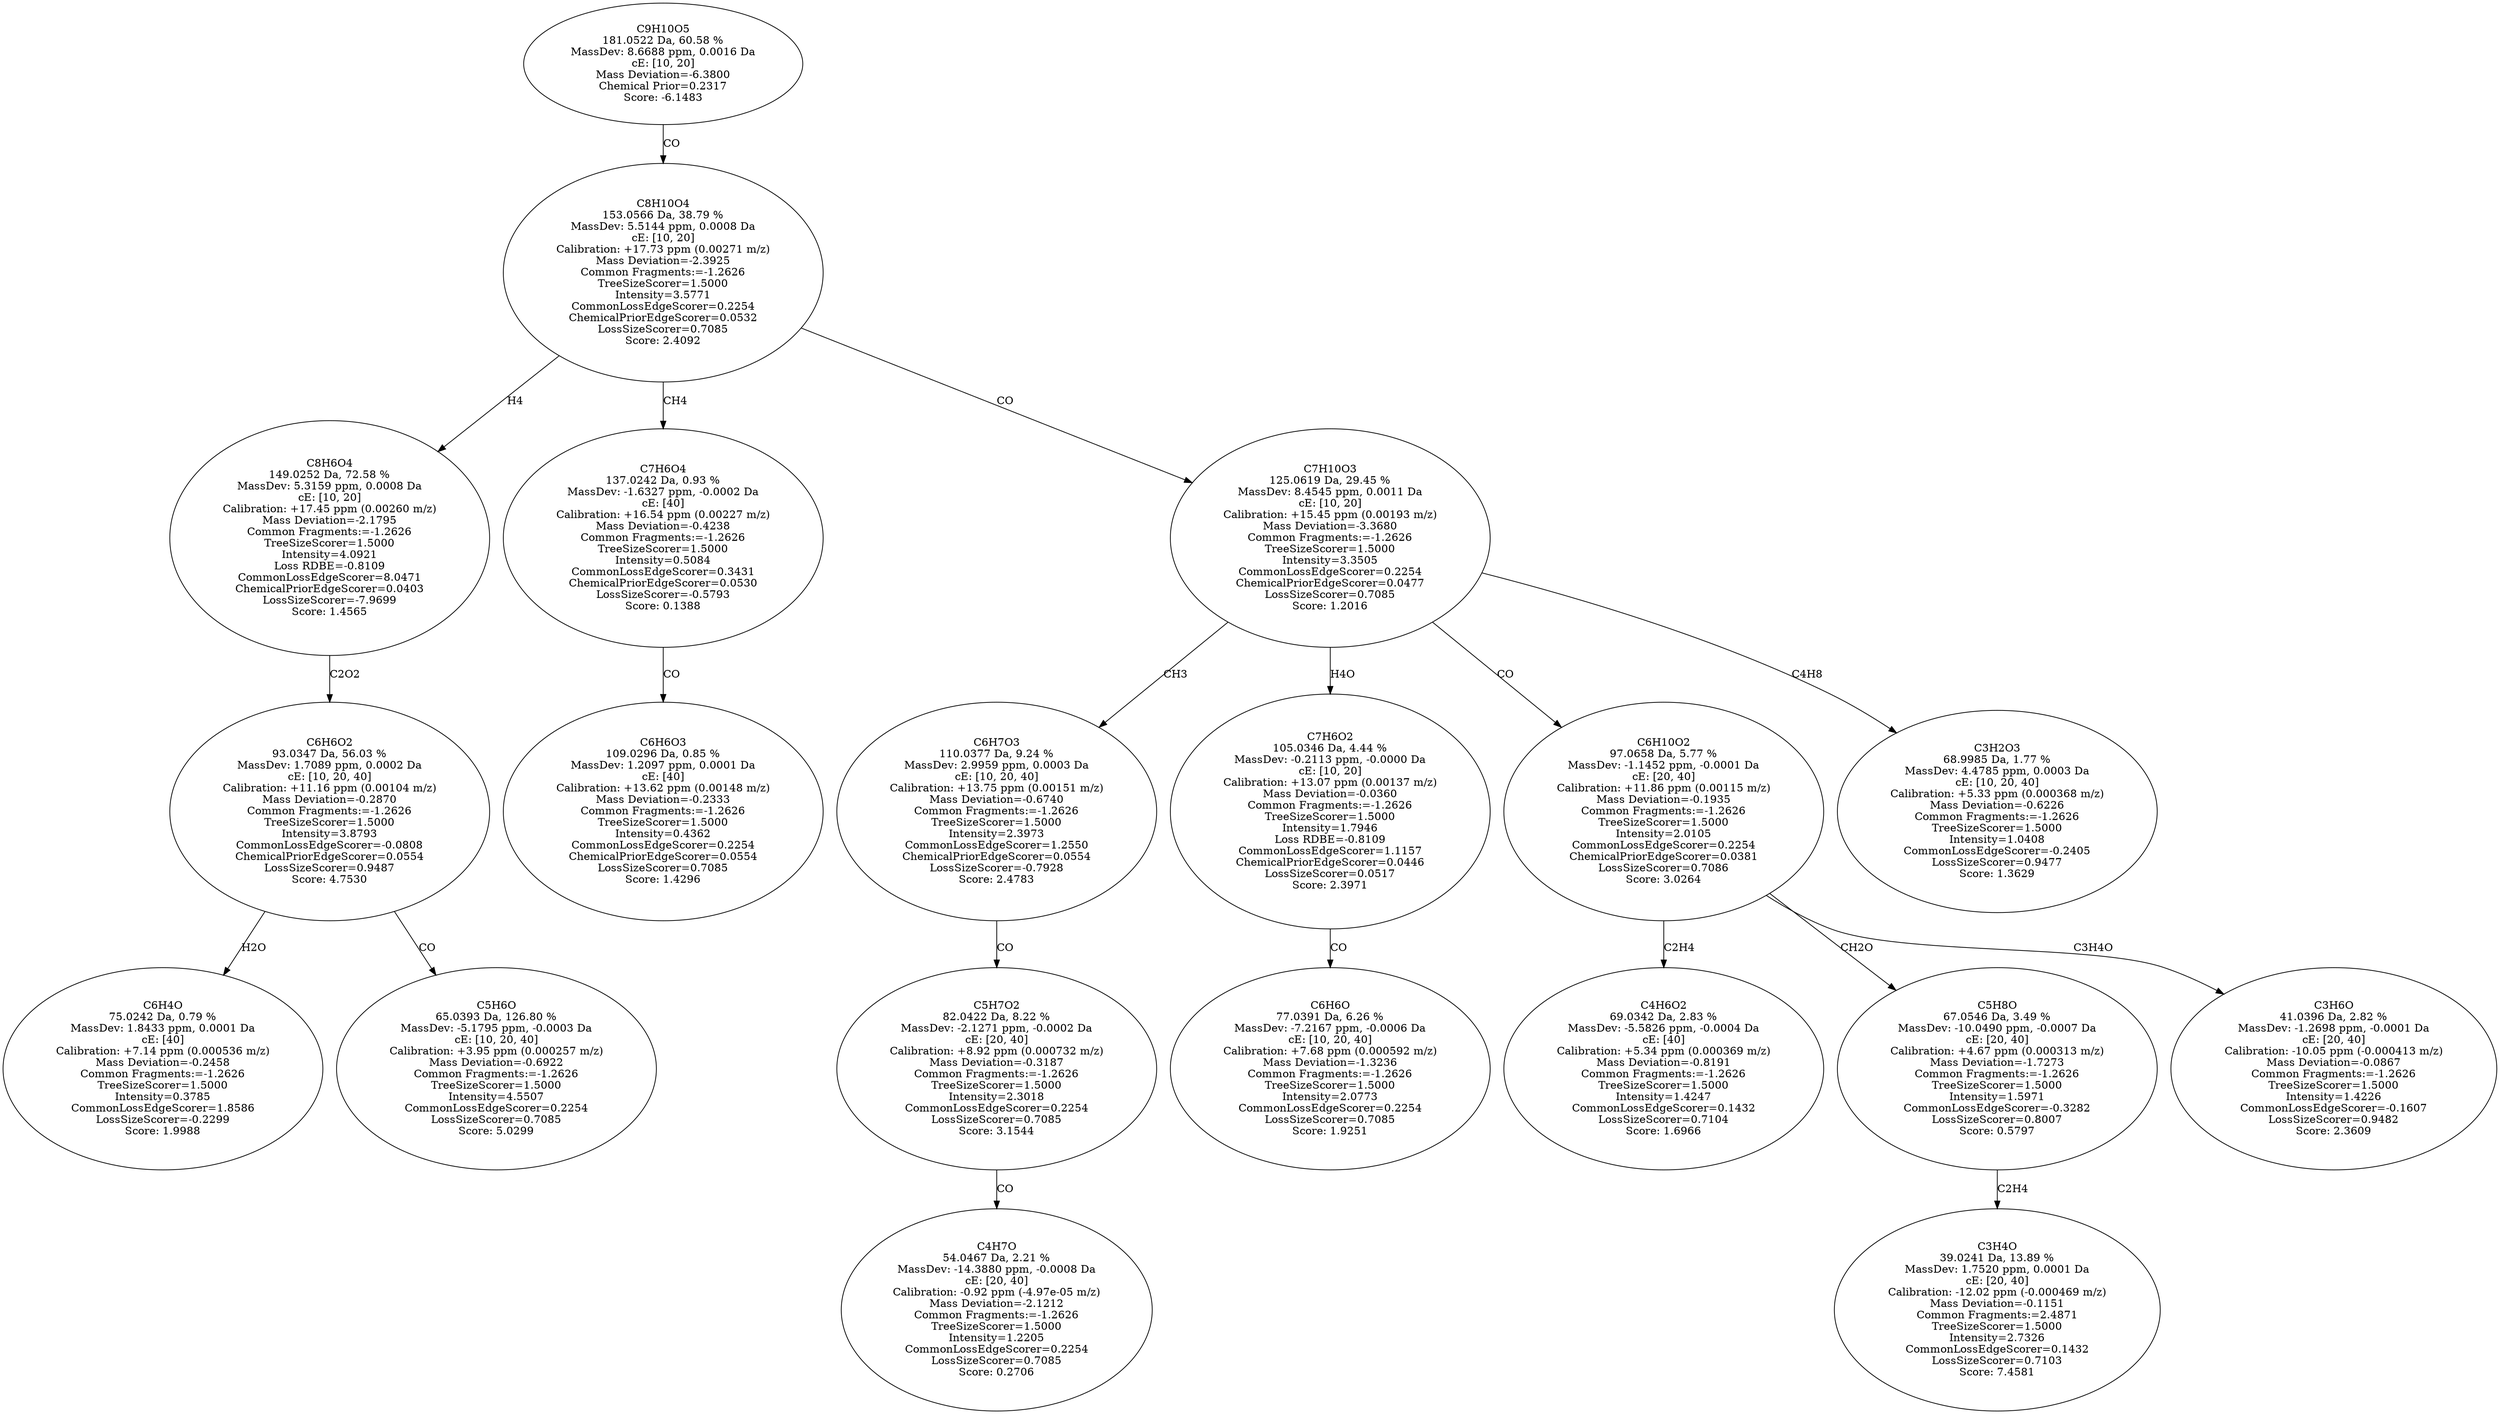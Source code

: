 strict digraph {
v1 [label="C6H4O\n75.0242 Da, 0.79 %\nMassDev: 1.8433 ppm, 0.0001 Da\ncE: [40]\nCalibration: +7.14 ppm (0.000536 m/z)\nMass Deviation=-0.2458\nCommon Fragments:=-1.2626\nTreeSizeScorer=1.5000\nIntensity=0.3785\nCommonLossEdgeScorer=1.8586\nLossSizeScorer=-0.2299\nScore: 1.9988"];
v2 [label="C5H6O\n65.0393 Da, 126.80 %\nMassDev: -5.1795 ppm, -0.0003 Da\ncE: [10, 20, 40]\nCalibration: +3.95 ppm (0.000257 m/z)\nMass Deviation=-0.6922\nCommon Fragments:=-1.2626\nTreeSizeScorer=1.5000\nIntensity=4.5507\nCommonLossEdgeScorer=0.2254\nLossSizeScorer=0.7085\nScore: 5.0299"];
v3 [label="C6H6O2\n93.0347 Da, 56.03 %\nMassDev: 1.7089 ppm, 0.0002 Da\ncE: [10, 20, 40]\nCalibration: +11.16 ppm (0.00104 m/z)\nMass Deviation=-0.2870\nCommon Fragments:=-1.2626\nTreeSizeScorer=1.5000\nIntensity=3.8793\nCommonLossEdgeScorer=-0.0808\nChemicalPriorEdgeScorer=0.0554\nLossSizeScorer=0.9487\nScore: 4.7530"];
v4 [label="C8H6O4\n149.0252 Da, 72.58 %\nMassDev: 5.3159 ppm, 0.0008 Da\ncE: [10, 20]\nCalibration: +17.45 ppm (0.00260 m/z)\nMass Deviation=-2.1795\nCommon Fragments:=-1.2626\nTreeSizeScorer=1.5000\nIntensity=4.0921\nLoss RDBE=-0.8109\nCommonLossEdgeScorer=8.0471\nChemicalPriorEdgeScorer=0.0403\nLossSizeScorer=-7.9699\nScore: 1.4565"];
v5 [label="C6H6O3\n109.0296 Da, 0.85 %\nMassDev: 1.2097 ppm, 0.0001 Da\ncE: [40]\nCalibration: +13.62 ppm (0.00148 m/z)\nMass Deviation=-0.2333\nCommon Fragments:=-1.2626\nTreeSizeScorer=1.5000\nIntensity=0.4362\nCommonLossEdgeScorer=0.2254\nChemicalPriorEdgeScorer=0.0554\nLossSizeScorer=0.7085\nScore: 1.4296"];
v6 [label="C7H6O4\n137.0242 Da, 0.93 %\nMassDev: -1.6327 ppm, -0.0002 Da\ncE: [40]\nCalibration: +16.54 ppm (0.00227 m/z)\nMass Deviation=-0.4238\nCommon Fragments:=-1.2626\nTreeSizeScorer=1.5000\nIntensity=0.5084\nCommonLossEdgeScorer=0.3431\nChemicalPriorEdgeScorer=0.0530\nLossSizeScorer=-0.5793\nScore: 0.1388"];
v7 [label="C4H7O\n54.0467 Da, 2.21 %\nMassDev: -14.3880 ppm, -0.0008 Da\ncE: [20, 40]\nCalibration: -0.92 ppm (-4.97e-05 m/z)\nMass Deviation=-2.1212\nCommon Fragments:=-1.2626\nTreeSizeScorer=1.5000\nIntensity=1.2205\nCommonLossEdgeScorer=0.2254\nLossSizeScorer=0.7085\nScore: 0.2706"];
v8 [label="C5H7O2\n82.0422 Da, 8.22 %\nMassDev: -2.1271 ppm, -0.0002 Da\ncE: [20, 40]\nCalibration: +8.92 ppm (0.000732 m/z)\nMass Deviation=-0.3187\nCommon Fragments:=-1.2626\nTreeSizeScorer=1.5000\nIntensity=2.3018\nCommonLossEdgeScorer=0.2254\nLossSizeScorer=0.7085\nScore: 3.1544"];
v9 [label="C6H7O3\n110.0377 Da, 9.24 %\nMassDev: 2.9959 ppm, 0.0003 Da\ncE: [10, 20, 40]\nCalibration: +13.75 ppm (0.00151 m/z)\nMass Deviation=-0.6740\nCommon Fragments:=-1.2626\nTreeSizeScorer=1.5000\nIntensity=2.3973\nCommonLossEdgeScorer=1.2550\nChemicalPriorEdgeScorer=0.0554\nLossSizeScorer=-0.7928\nScore: 2.4783"];
v10 [label="C6H6O\n77.0391 Da, 6.26 %\nMassDev: -7.2167 ppm, -0.0006 Da\ncE: [10, 20, 40]\nCalibration: +7.68 ppm (0.000592 m/z)\nMass Deviation=-1.3236\nCommon Fragments:=-1.2626\nTreeSizeScorer=1.5000\nIntensity=2.0773\nCommonLossEdgeScorer=0.2254\nLossSizeScorer=0.7085\nScore: 1.9251"];
v11 [label="C7H6O2\n105.0346 Da, 4.44 %\nMassDev: -0.2113 ppm, -0.0000 Da\ncE: [10, 20]\nCalibration: +13.07 ppm (0.00137 m/z)\nMass Deviation=-0.0360\nCommon Fragments:=-1.2626\nTreeSizeScorer=1.5000\nIntensity=1.7946\nLoss RDBE=-0.8109\nCommonLossEdgeScorer=1.1157\nChemicalPriorEdgeScorer=0.0446\nLossSizeScorer=0.0517\nScore: 2.3971"];
v12 [label="C4H6O2\n69.0342 Da, 2.83 %\nMassDev: -5.5826 ppm, -0.0004 Da\ncE: [40]\nCalibration: +5.34 ppm (0.000369 m/z)\nMass Deviation=-0.8191\nCommon Fragments:=-1.2626\nTreeSizeScorer=1.5000\nIntensity=1.4247\nCommonLossEdgeScorer=0.1432\nLossSizeScorer=0.7104\nScore: 1.6966"];
v13 [label="C3H4O\n39.0241 Da, 13.89 %\nMassDev: 1.7520 ppm, 0.0001 Da\ncE: [20, 40]\nCalibration: -12.02 ppm (-0.000469 m/z)\nMass Deviation=-0.1151\nCommon Fragments:=2.4871\nTreeSizeScorer=1.5000\nIntensity=2.7326\nCommonLossEdgeScorer=0.1432\nLossSizeScorer=0.7103\nScore: 7.4581"];
v14 [label="C5H8O\n67.0546 Da, 3.49 %\nMassDev: -10.0490 ppm, -0.0007 Da\ncE: [20, 40]\nCalibration: +4.67 ppm (0.000313 m/z)\nMass Deviation=-1.7273\nCommon Fragments:=-1.2626\nTreeSizeScorer=1.5000\nIntensity=1.5971\nCommonLossEdgeScorer=-0.3282\nLossSizeScorer=0.8007\nScore: 0.5797"];
v15 [label="C3H6O\n41.0396 Da, 2.82 %\nMassDev: -1.2698 ppm, -0.0001 Da\ncE: [20, 40]\nCalibration: -10.05 ppm (-0.000413 m/z)\nMass Deviation=-0.0867\nCommon Fragments:=-1.2626\nTreeSizeScorer=1.5000\nIntensity=1.4226\nCommonLossEdgeScorer=-0.1607\nLossSizeScorer=0.9482\nScore: 2.3609"];
v16 [label="C6H10O2\n97.0658 Da, 5.77 %\nMassDev: -1.1452 ppm, -0.0001 Da\ncE: [20, 40]\nCalibration: +11.86 ppm (0.00115 m/z)\nMass Deviation=-0.1935\nCommon Fragments:=-1.2626\nTreeSizeScorer=1.5000\nIntensity=2.0105\nCommonLossEdgeScorer=0.2254\nChemicalPriorEdgeScorer=0.0381\nLossSizeScorer=0.7086\nScore: 3.0264"];
v17 [label="C3H2O3\n68.9985 Da, 1.77 %\nMassDev: 4.4785 ppm, 0.0003 Da\ncE: [10, 20, 40]\nCalibration: +5.33 ppm (0.000368 m/z)\nMass Deviation=-0.6226\nCommon Fragments:=-1.2626\nTreeSizeScorer=1.5000\nIntensity=1.0408\nCommonLossEdgeScorer=-0.2405\nLossSizeScorer=0.9477\nScore: 1.3629"];
v18 [label="C7H10O3\n125.0619 Da, 29.45 %\nMassDev: 8.4545 ppm, 0.0011 Da\ncE: [10, 20]\nCalibration: +15.45 ppm (0.00193 m/z)\nMass Deviation=-3.3680\nCommon Fragments:=-1.2626\nTreeSizeScorer=1.5000\nIntensity=3.3505\nCommonLossEdgeScorer=0.2254\nChemicalPriorEdgeScorer=0.0477\nLossSizeScorer=0.7085\nScore: 1.2016"];
v19 [label="C8H10O4\n153.0566 Da, 38.79 %\nMassDev: 5.5144 ppm, 0.0008 Da\ncE: [10, 20]\nCalibration: +17.73 ppm (0.00271 m/z)\nMass Deviation=-2.3925\nCommon Fragments:=-1.2626\nTreeSizeScorer=1.5000\nIntensity=3.5771\nCommonLossEdgeScorer=0.2254\nChemicalPriorEdgeScorer=0.0532\nLossSizeScorer=0.7085\nScore: 2.4092"];
v20 [label="C9H10O5\n181.0522 Da, 60.58 %\nMassDev: 8.6688 ppm, 0.0016 Da\ncE: [10, 20]\nMass Deviation=-6.3800\nChemical Prior=0.2317\nScore: -6.1483"];
v3 -> v1 [label="H2O"];
v3 -> v2 [label="CO"];
v4 -> v3 [label="C2O2"];
v19 -> v4 [label="H4"];
v6 -> v5 [label="CO"];
v19 -> v6 [label="CH4"];
v8 -> v7 [label="CO"];
v9 -> v8 [label="CO"];
v18 -> v9 [label="CH3"];
v11 -> v10 [label="CO"];
v18 -> v11 [label="H4O"];
v16 -> v12 [label="C2H4"];
v14 -> v13 [label="C2H4"];
v16 -> v14 [label="CH2O"];
v16 -> v15 [label="C3H4O"];
v18 -> v16 [label="CO"];
v18 -> v17 [label="C4H8"];
v19 -> v18 [label="CO"];
v20 -> v19 [label="CO"];
}